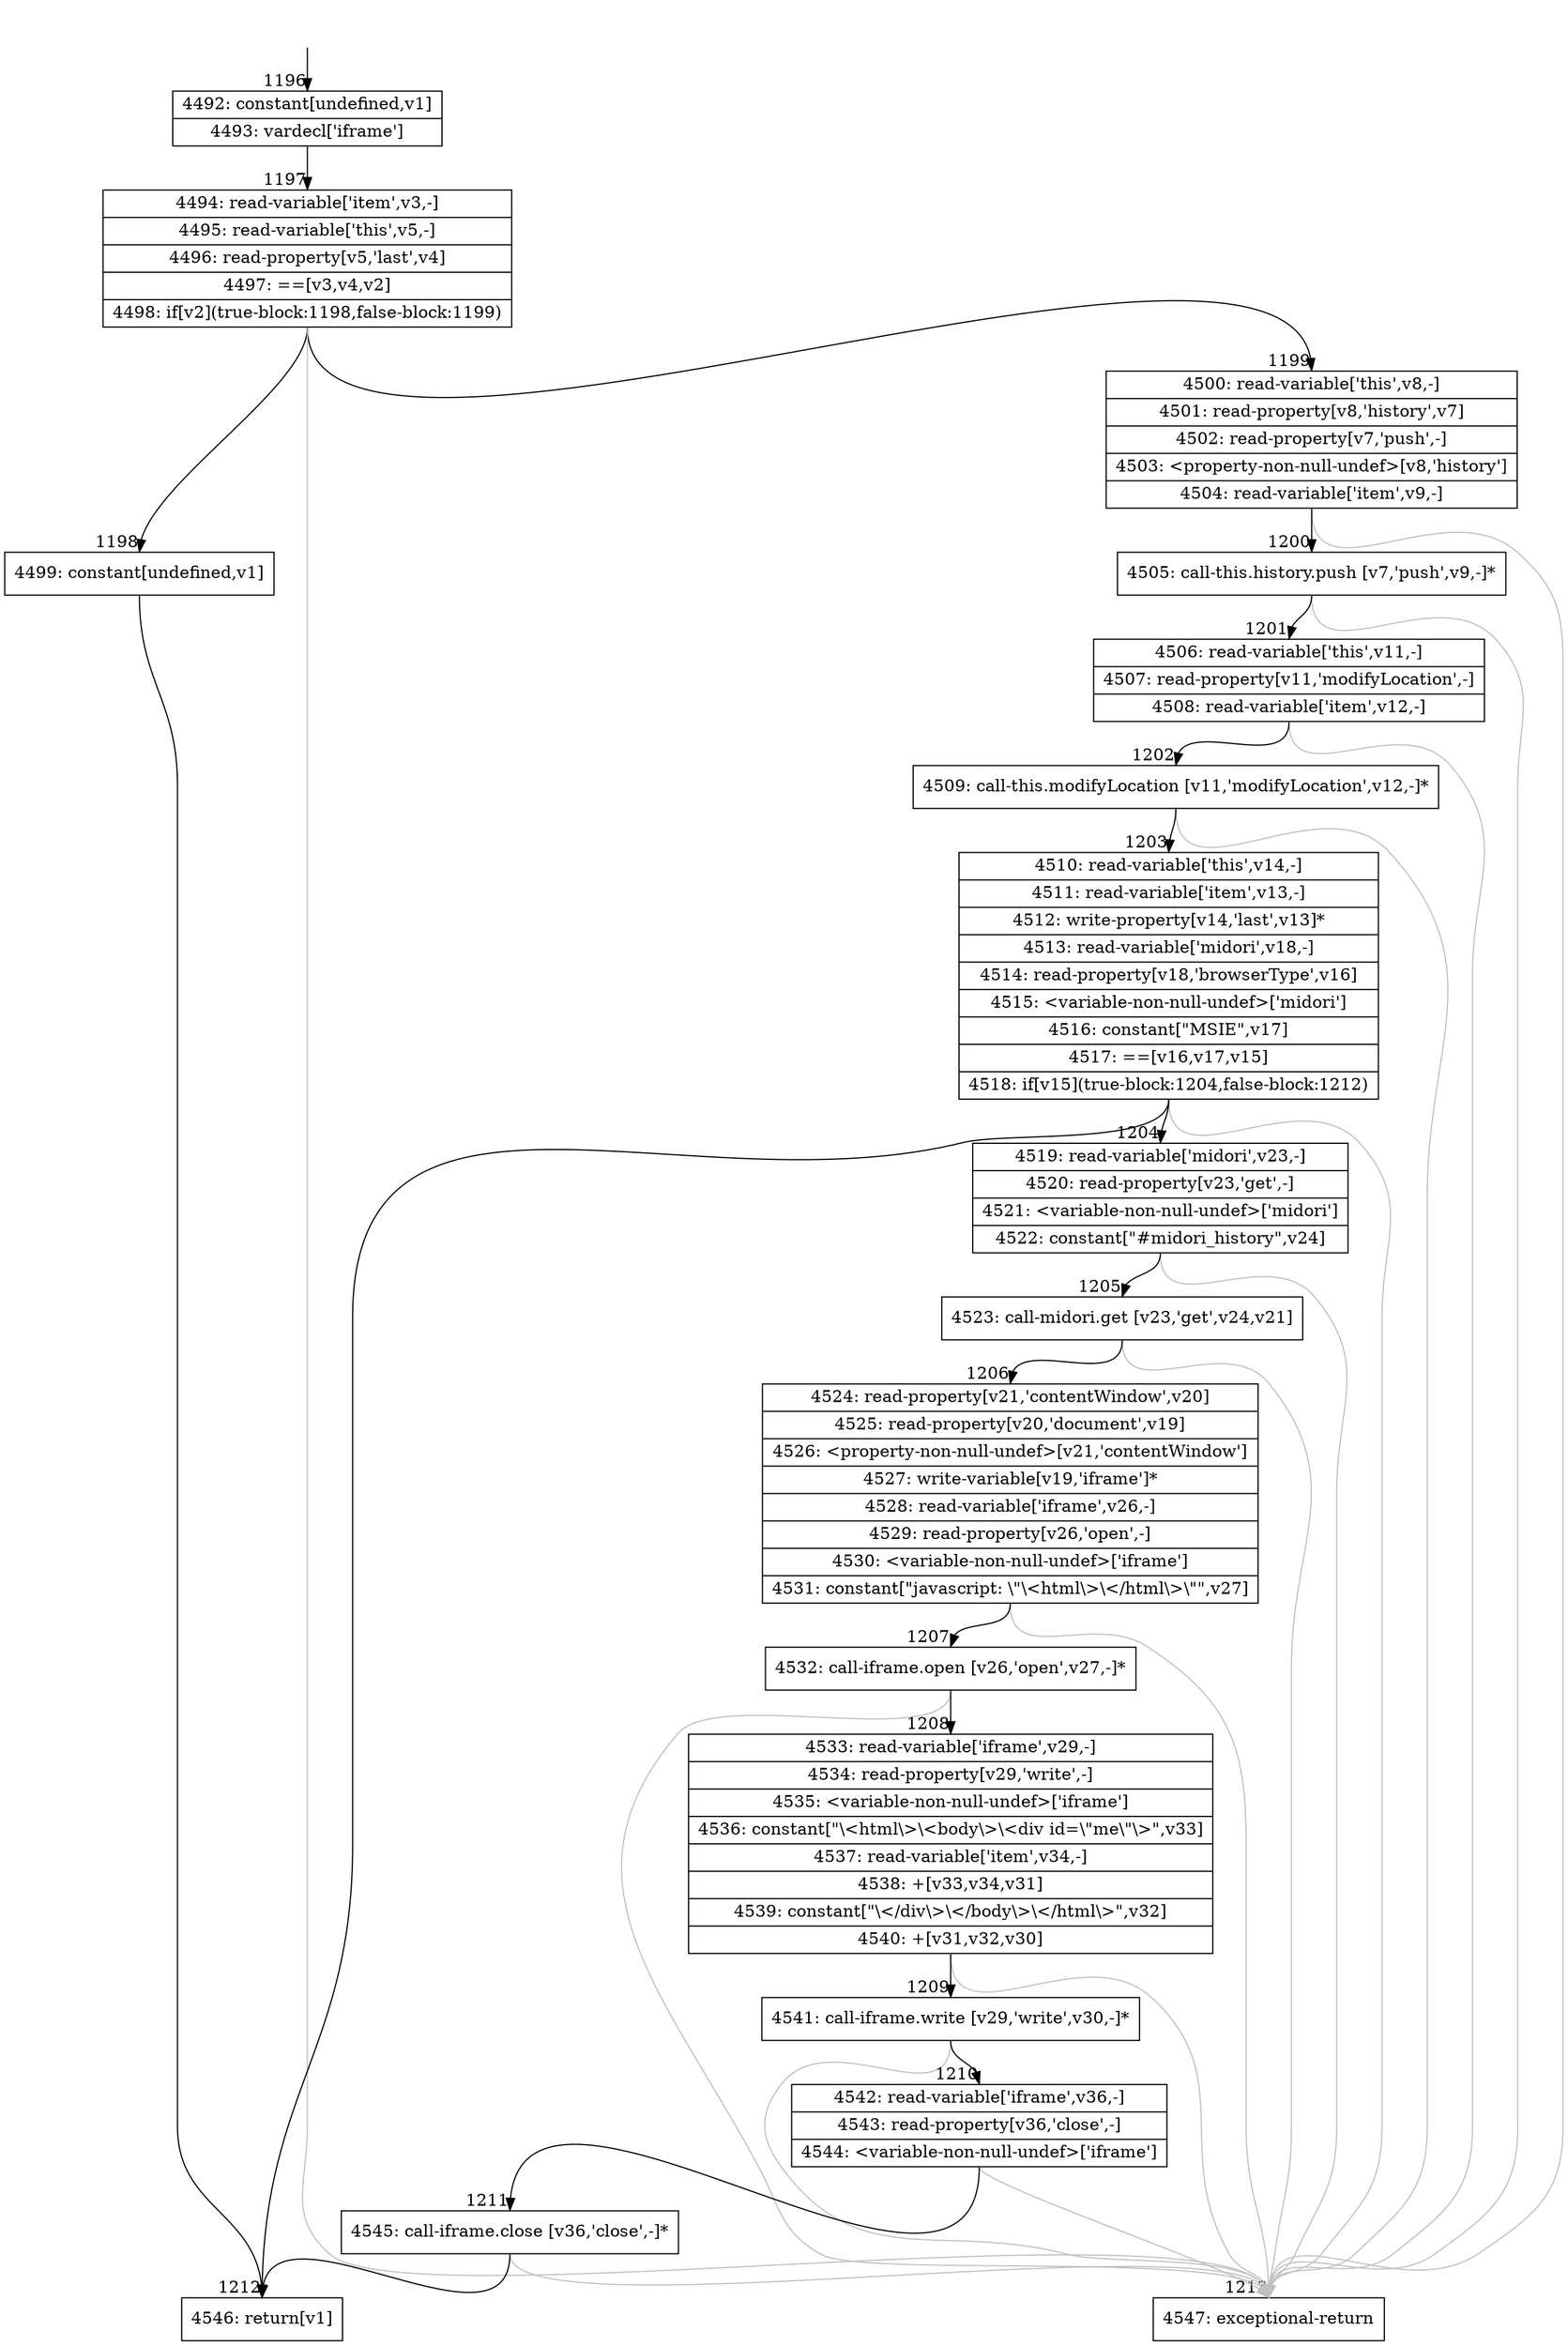 digraph {
rankdir="TD"
BB_entry70[shape=none,label=""];
BB_entry70 -> BB1196 [tailport=s, headport=n, headlabel="    1196"]
BB1196 [shape=record label="{4492: constant[undefined,v1]|4493: vardecl['iframe']}" ] 
BB1196 -> BB1197 [tailport=s, headport=n, headlabel="      1197"]
BB1197 [shape=record label="{4494: read-variable['item',v3,-]|4495: read-variable['this',v5,-]|4496: read-property[v5,'last',v4]|4497: ==[v3,v4,v2]|4498: if[v2](true-block:1198,false-block:1199)}" ] 
BB1197 -> BB1198 [tailport=s, headport=n, headlabel="      1198"]
BB1197 -> BB1199 [tailport=s, headport=n, headlabel="      1199"]
BB1197 -> BB1213 [tailport=s, headport=n, color=gray, headlabel="      1213"]
BB1198 [shape=record label="{4499: constant[undefined,v1]}" ] 
BB1198 -> BB1212 [tailport=s, headport=n, headlabel="      1212"]
BB1199 [shape=record label="{4500: read-variable['this',v8,-]|4501: read-property[v8,'history',v7]|4502: read-property[v7,'push',-]|4503: \<property-non-null-undef\>[v8,'history']|4504: read-variable['item',v9,-]}" ] 
BB1199 -> BB1200 [tailport=s, headport=n, headlabel="      1200"]
BB1199 -> BB1213 [tailport=s, headport=n, color=gray]
BB1200 [shape=record label="{4505: call-this.history.push [v7,'push',v9,-]*}" ] 
BB1200 -> BB1201 [tailport=s, headport=n, headlabel="      1201"]
BB1200 -> BB1213 [tailport=s, headport=n, color=gray]
BB1201 [shape=record label="{4506: read-variable['this',v11,-]|4507: read-property[v11,'modifyLocation',-]|4508: read-variable['item',v12,-]}" ] 
BB1201 -> BB1202 [tailport=s, headport=n, headlabel="      1202"]
BB1201 -> BB1213 [tailport=s, headport=n, color=gray]
BB1202 [shape=record label="{4509: call-this.modifyLocation [v11,'modifyLocation',v12,-]*}" ] 
BB1202 -> BB1203 [tailport=s, headport=n, headlabel="      1203"]
BB1202 -> BB1213 [tailport=s, headport=n, color=gray]
BB1203 [shape=record label="{4510: read-variable['this',v14,-]|4511: read-variable['item',v13,-]|4512: write-property[v14,'last',v13]*|4513: read-variable['midori',v18,-]|4514: read-property[v18,'browserType',v16]|4515: \<variable-non-null-undef\>['midori']|4516: constant[\"MSIE\",v17]|4517: ==[v16,v17,v15]|4518: if[v15](true-block:1204,false-block:1212)}" ] 
BB1203 -> BB1204 [tailport=s, headport=n, headlabel="      1204"]
BB1203 -> BB1212 [tailport=s, headport=n]
BB1203 -> BB1213 [tailport=s, headport=n, color=gray]
BB1204 [shape=record label="{4519: read-variable['midori',v23,-]|4520: read-property[v23,'get',-]|4521: \<variable-non-null-undef\>['midori']|4522: constant[\"#midori_history\",v24]}" ] 
BB1204 -> BB1205 [tailport=s, headport=n, headlabel="      1205"]
BB1204 -> BB1213 [tailport=s, headport=n, color=gray]
BB1205 [shape=record label="{4523: call-midori.get [v23,'get',v24,v21]}" ] 
BB1205 -> BB1206 [tailport=s, headport=n, headlabel="      1206"]
BB1205 -> BB1213 [tailport=s, headport=n, color=gray]
BB1206 [shape=record label="{4524: read-property[v21,'contentWindow',v20]|4525: read-property[v20,'document',v19]|4526: \<property-non-null-undef\>[v21,'contentWindow']|4527: write-variable[v19,'iframe']*|4528: read-variable['iframe',v26,-]|4529: read-property[v26,'open',-]|4530: \<variable-non-null-undef\>['iframe']|4531: constant[\"javascript: \\\"\\\<html\\\>\\\</html\\\>\\\"\",v27]}" ] 
BB1206 -> BB1207 [tailport=s, headport=n, headlabel="      1207"]
BB1206 -> BB1213 [tailport=s, headport=n, color=gray]
BB1207 [shape=record label="{4532: call-iframe.open [v26,'open',v27,-]*}" ] 
BB1207 -> BB1208 [tailport=s, headport=n, headlabel="      1208"]
BB1207 -> BB1213 [tailport=s, headport=n, color=gray]
BB1208 [shape=record label="{4533: read-variable['iframe',v29,-]|4534: read-property[v29,'write',-]|4535: \<variable-non-null-undef\>['iframe']|4536: constant[\"\\\<html\\\>\\\<body\\\>\\\<div id=\\\"me\\\"\\\>\",v33]|4537: read-variable['item',v34,-]|4538: +[v33,v34,v31]|4539: constant[\"\\\</div\\\>\\\</body\\\>\\\</html\\\>\",v32]|4540: +[v31,v32,v30]}" ] 
BB1208 -> BB1209 [tailport=s, headport=n, headlabel="      1209"]
BB1208 -> BB1213 [tailport=s, headport=n, color=gray]
BB1209 [shape=record label="{4541: call-iframe.write [v29,'write',v30,-]*}" ] 
BB1209 -> BB1210 [tailport=s, headport=n, headlabel="      1210"]
BB1209 -> BB1213 [tailport=s, headport=n, color=gray]
BB1210 [shape=record label="{4542: read-variable['iframe',v36,-]|4543: read-property[v36,'close',-]|4544: \<variable-non-null-undef\>['iframe']}" ] 
BB1210 -> BB1211 [tailport=s, headport=n, headlabel="      1211"]
BB1210 -> BB1213 [tailport=s, headport=n, color=gray]
BB1211 [shape=record label="{4545: call-iframe.close [v36,'close',-]*}" ] 
BB1211 -> BB1212 [tailport=s, headport=n]
BB1211 -> BB1213 [tailport=s, headport=n, color=gray]
BB1212 [shape=record label="{4546: return[v1]}" ] 
BB1213 [shape=record label="{4547: exceptional-return}" ] 
//#$~ 906
}
